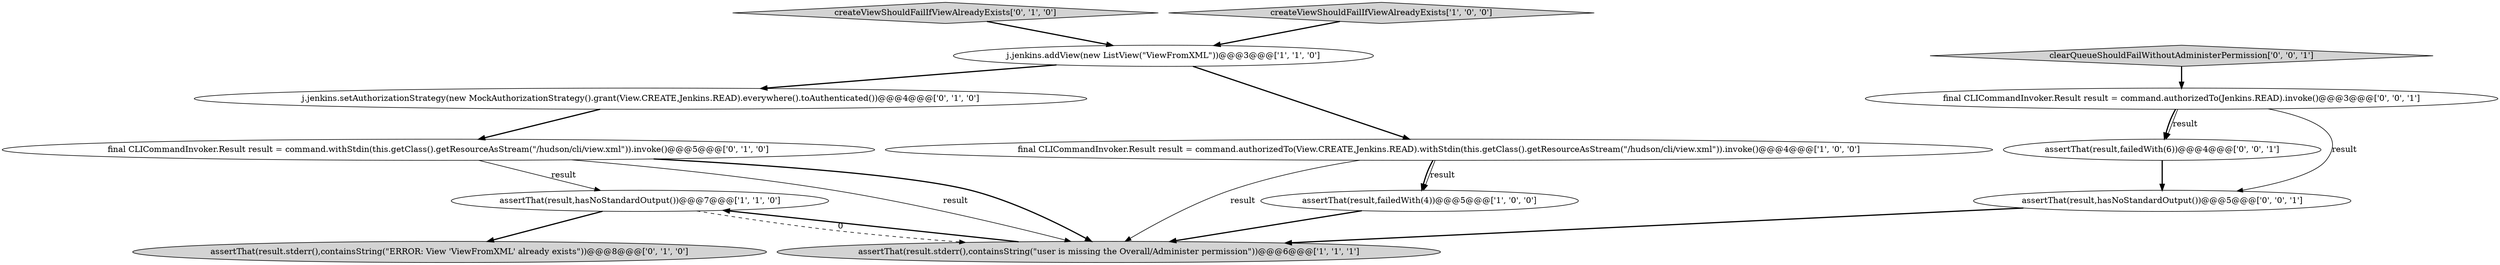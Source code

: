 digraph {
2 [style = filled, label = "assertThat(result,hasNoStandardOutput())@@@7@@@['1', '1', '0']", fillcolor = white, shape = ellipse image = "AAA0AAABBB1BBB"];
10 [style = filled, label = "final CLICommandInvoker.Result result = command.authorizedTo(Jenkins.READ).invoke()@@@3@@@['0', '0', '1']", fillcolor = white, shape = ellipse image = "AAA0AAABBB3BBB"];
11 [style = filled, label = "assertThat(result,failedWith(6))@@@4@@@['0', '0', '1']", fillcolor = white, shape = ellipse image = "AAA0AAABBB3BBB"];
5 [style = filled, label = "assertThat(result.stderr(),containsString(\"user is missing the Overall/Administer permission\"))@@@6@@@['1', '1', '1']", fillcolor = lightgray, shape = ellipse image = "AAA0AAABBB1BBB"];
9 [style = filled, label = "final CLICommandInvoker.Result result = command.withStdin(this.getClass().getResourceAsStream(\"/hudson/cli/view.xml\")).invoke()@@@5@@@['0', '1', '0']", fillcolor = white, shape = ellipse image = "AAA1AAABBB2BBB"];
12 [style = filled, label = "clearQueueShouldFailWithoutAdministerPermission['0', '0', '1']", fillcolor = lightgray, shape = diamond image = "AAA0AAABBB3BBB"];
4 [style = filled, label = "assertThat(result,failedWith(4))@@@5@@@['1', '0', '0']", fillcolor = white, shape = ellipse image = "AAA0AAABBB1BBB"];
1 [style = filled, label = "j.jenkins.addView(new ListView(\"ViewFromXML\"))@@@3@@@['1', '1', '0']", fillcolor = white, shape = ellipse image = "AAA0AAABBB1BBB"];
7 [style = filled, label = "j.jenkins.setAuthorizationStrategy(new MockAuthorizationStrategy().grant(View.CREATE,Jenkins.READ).everywhere().toAuthenticated())@@@4@@@['0', '1', '0']", fillcolor = white, shape = ellipse image = "AAA0AAABBB2BBB"];
0 [style = filled, label = "final CLICommandInvoker.Result result = command.authorizedTo(View.CREATE,Jenkins.READ).withStdin(this.getClass().getResourceAsStream(\"/hudson/cli/view.xml\")).invoke()@@@4@@@['1', '0', '0']", fillcolor = white, shape = ellipse image = "AAA0AAABBB1BBB"];
8 [style = filled, label = "assertThat(result.stderr(),containsString(\"ERROR: View 'ViewFromXML' already exists\"))@@@8@@@['0', '1', '0']", fillcolor = lightgray, shape = ellipse image = "AAA0AAABBB2BBB"];
13 [style = filled, label = "assertThat(result,hasNoStandardOutput())@@@5@@@['0', '0', '1']", fillcolor = white, shape = ellipse image = "AAA0AAABBB3BBB"];
6 [style = filled, label = "createViewShouldFailIfViewAlreadyExists['0', '1', '0']", fillcolor = lightgray, shape = diamond image = "AAA0AAABBB2BBB"];
3 [style = filled, label = "createViewShouldFailIfViewAlreadyExists['1', '0', '0']", fillcolor = lightgray, shape = diamond image = "AAA0AAABBB1BBB"];
5->2 [style = bold, label=""];
0->4 [style = bold, label=""];
7->9 [style = bold, label=""];
4->5 [style = bold, label=""];
10->11 [style = bold, label=""];
2->5 [style = dashed, label="0"];
9->2 [style = solid, label="result"];
0->5 [style = solid, label="result"];
0->4 [style = solid, label="result"];
3->1 [style = bold, label=""];
2->8 [style = bold, label=""];
10->13 [style = solid, label="result"];
12->10 [style = bold, label=""];
11->13 [style = bold, label=""];
9->5 [style = solid, label="result"];
1->7 [style = bold, label=""];
10->11 [style = solid, label="result"];
9->5 [style = bold, label=""];
6->1 [style = bold, label=""];
13->5 [style = bold, label=""];
1->0 [style = bold, label=""];
}
